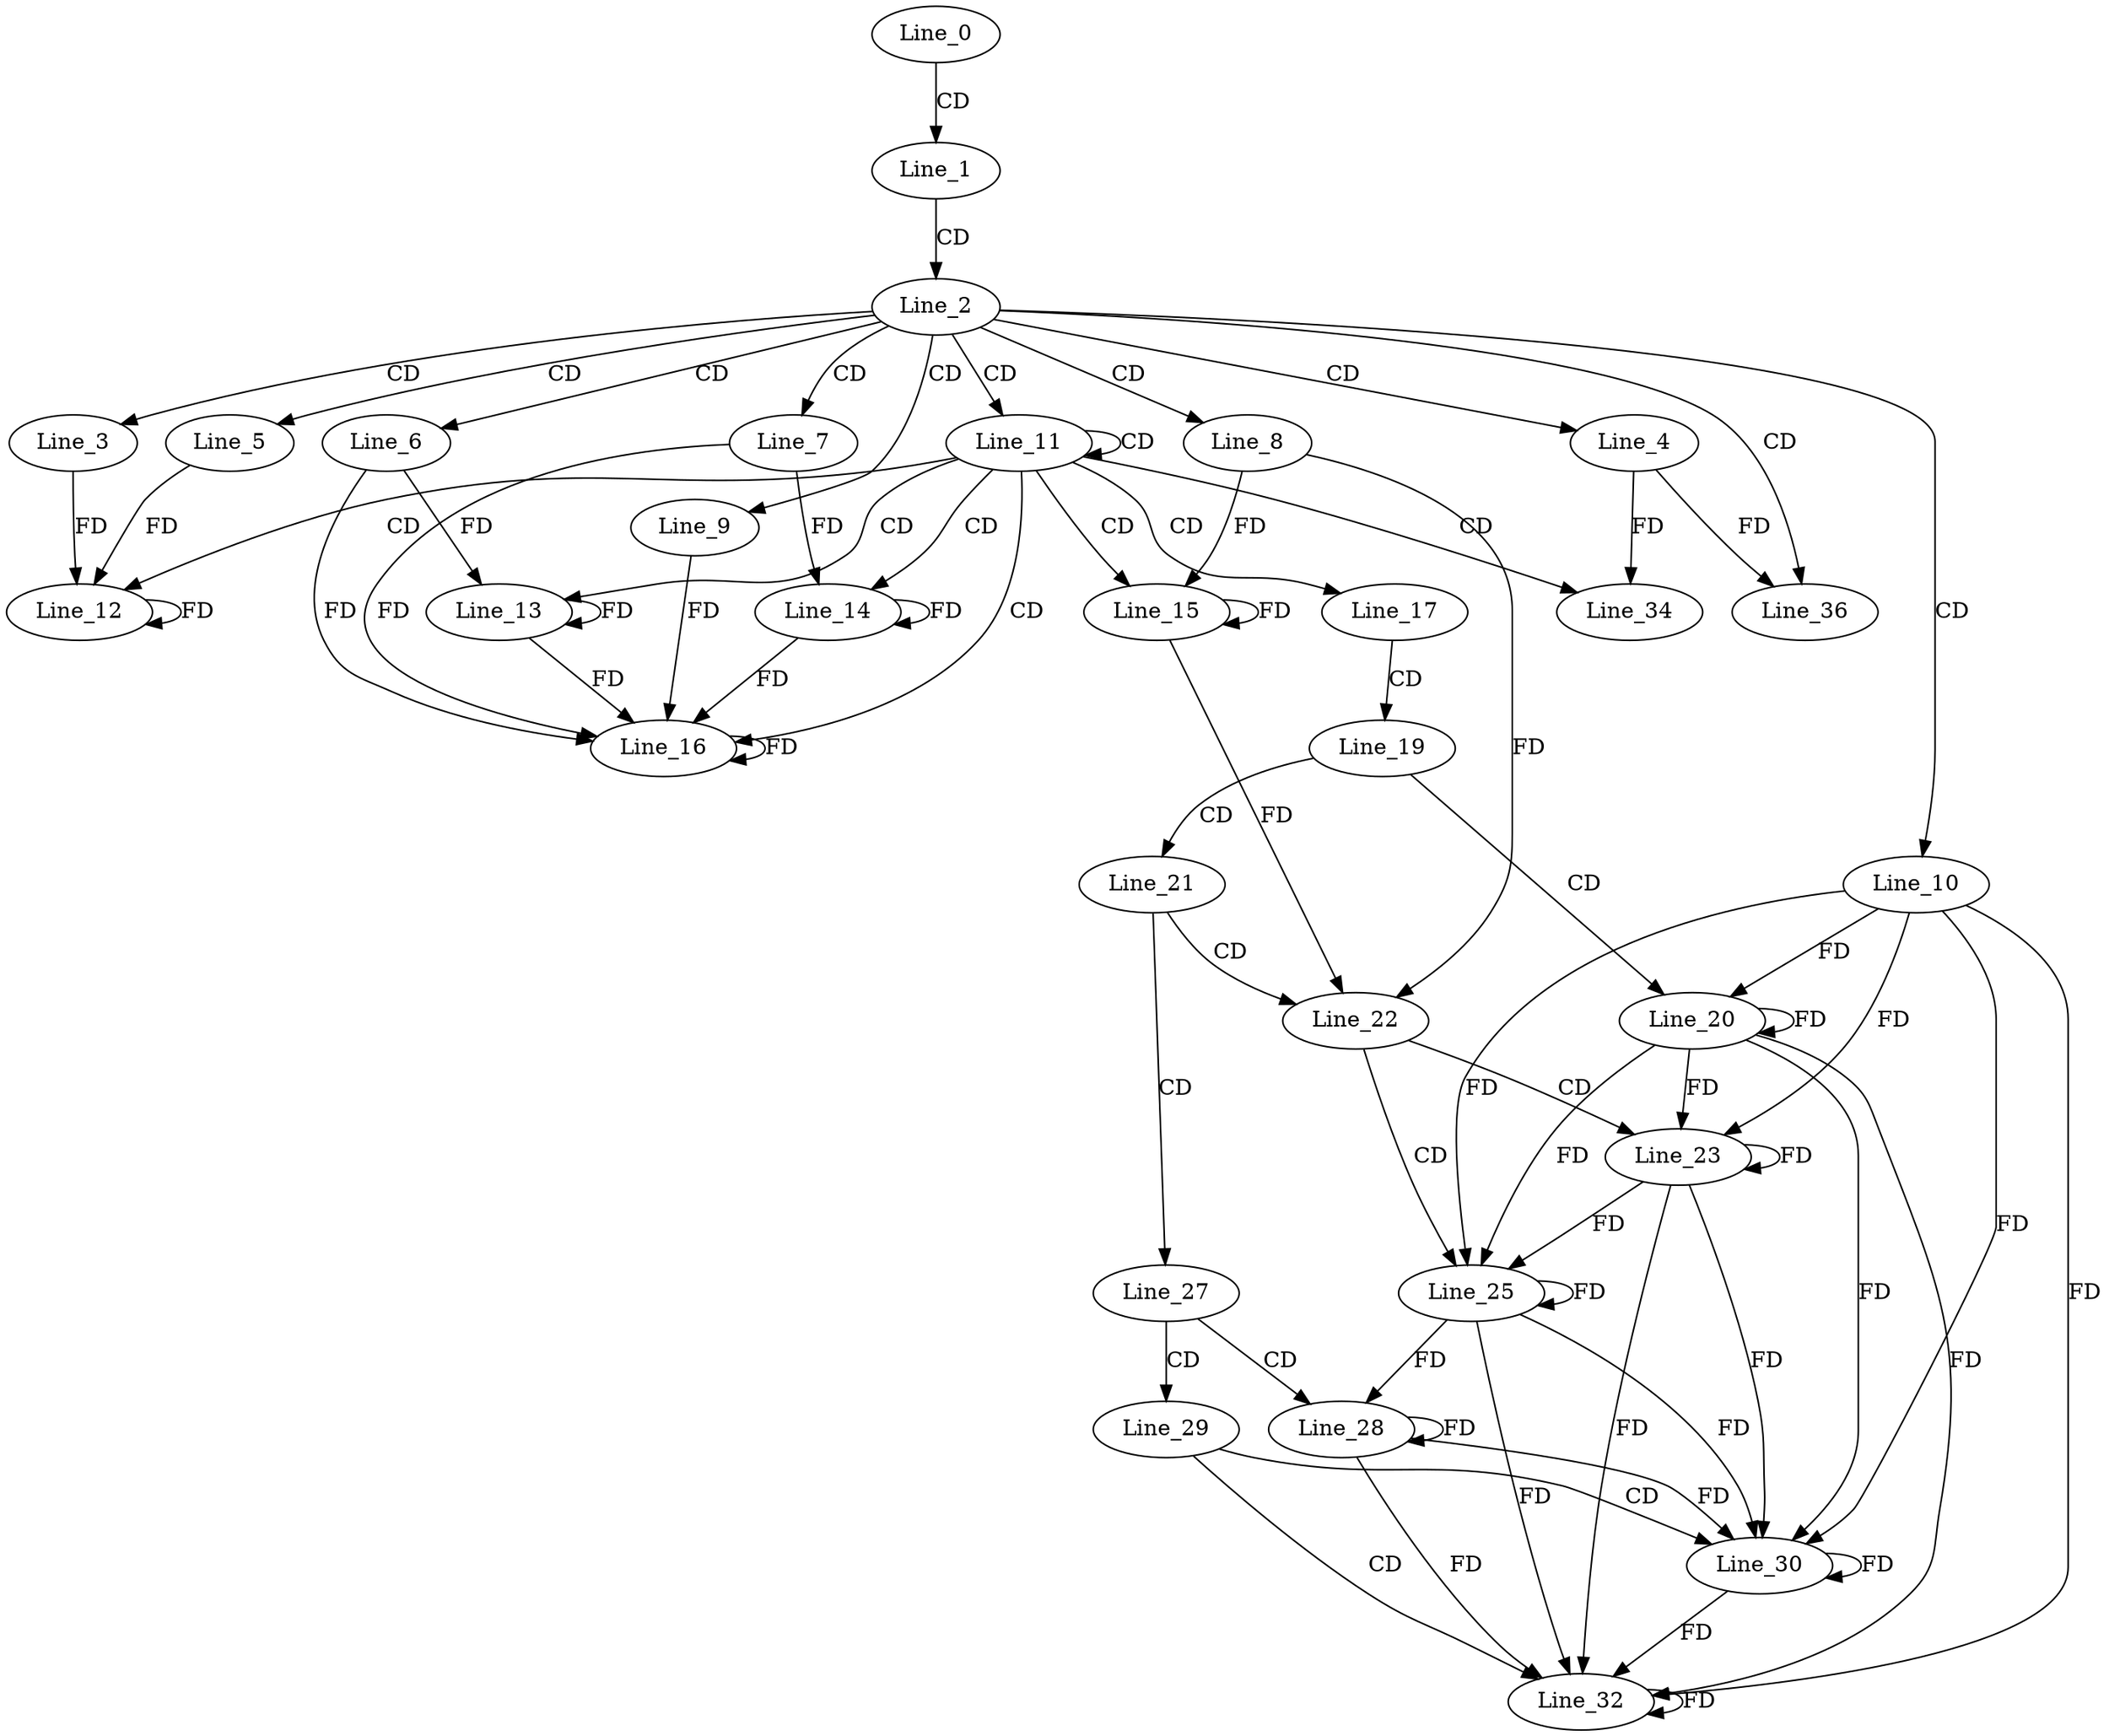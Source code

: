 digraph G {
  Line_0;
  Line_1;
  Line_2;
  Line_3;
  Line_4;
  Line_5;
  Line_6;
  Line_7;
  Line_8;
  Line_9;
  Line_10;
  Line_11;
  Line_12;
  Line_12;
  Line_12;
  Line_13;
  Line_13;
  Line_14;
  Line_14;
  Line_15;
  Line_15;
  Line_16;
  Line_17;
  Line_19;
  Line_20;
  Line_21;
  Line_22;
  Line_23;
  Line_25;
  Line_27;
  Line_28;
  Line_29;
  Line_30;
  Line_32;
  Line_34;
  Line_36;
  Line_0 -> Line_1 [ label="CD" ];
  Line_1 -> Line_2 [ label="CD" ];
  Line_2 -> Line_3 [ label="CD" ];
  Line_2 -> Line_4 [ label="CD" ];
  Line_2 -> Line_5 [ label="CD" ];
  Line_2 -> Line_6 [ label="CD" ];
  Line_2 -> Line_7 [ label="CD" ];
  Line_2 -> Line_8 [ label="CD" ];
  Line_2 -> Line_9 [ label="CD" ];
  Line_2 -> Line_10 [ label="CD" ];
  Line_2 -> Line_11 [ label="CD" ];
  Line_11 -> Line_11 [ label="CD" ];
  Line_11 -> Line_12 [ label="CD" ];
  Line_12 -> Line_12 [ label="FD" ];
  Line_5 -> Line_12 [ label="FD" ];
  Line_3 -> Line_12 [ label="FD" ];
  Line_11 -> Line_13 [ label="CD" ];
  Line_13 -> Line_13 [ label="FD" ];
  Line_6 -> Line_13 [ label="FD" ];
  Line_11 -> Line_14 [ label="CD" ];
  Line_14 -> Line_14 [ label="FD" ];
  Line_7 -> Line_14 [ label="FD" ];
  Line_11 -> Line_15 [ label="CD" ];
  Line_15 -> Line_15 [ label="FD" ];
  Line_8 -> Line_15 [ label="FD" ];
  Line_11 -> Line_16 [ label="CD" ];
  Line_16 -> Line_16 [ label="FD" ];
  Line_9 -> Line_16 [ label="FD" ];
  Line_13 -> Line_16 [ label="FD" ];
  Line_6 -> Line_16 [ label="FD" ];
  Line_14 -> Line_16 [ label="FD" ];
  Line_7 -> Line_16 [ label="FD" ];
  Line_11 -> Line_17 [ label="CD" ];
  Line_17 -> Line_19 [ label="CD" ];
  Line_19 -> Line_20 [ label="CD" ];
  Line_20 -> Line_20 [ label="FD" ];
  Line_10 -> Line_20 [ label="FD" ];
  Line_19 -> Line_21 [ label="CD" ];
  Line_21 -> Line_22 [ label="CD" ];
  Line_15 -> Line_22 [ label="FD" ];
  Line_8 -> Line_22 [ label="FD" ];
  Line_22 -> Line_23 [ label="CD" ];
  Line_20 -> Line_23 [ label="FD" ];
  Line_23 -> Line_23 [ label="FD" ];
  Line_10 -> Line_23 [ label="FD" ];
  Line_22 -> Line_25 [ label="CD" ];
  Line_20 -> Line_25 [ label="FD" ];
  Line_23 -> Line_25 [ label="FD" ];
  Line_25 -> Line_25 [ label="FD" ];
  Line_10 -> Line_25 [ label="FD" ];
  Line_21 -> Line_27 [ label="CD" ];
  Line_27 -> Line_28 [ label="CD" ];
  Line_25 -> Line_28 [ label="FD" ];
  Line_28 -> Line_28 [ label="FD" ];
  Line_27 -> Line_29 [ label="CD" ];
  Line_29 -> Line_30 [ label="CD" ];
  Line_20 -> Line_30 [ label="FD" ];
  Line_23 -> Line_30 [ label="FD" ];
  Line_25 -> Line_30 [ label="FD" ];
  Line_28 -> Line_30 [ label="FD" ];
  Line_30 -> Line_30 [ label="FD" ];
  Line_10 -> Line_30 [ label="FD" ];
  Line_29 -> Line_32 [ label="CD" ];
  Line_20 -> Line_32 [ label="FD" ];
  Line_23 -> Line_32 [ label="FD" ];
  Line_25 -> Line_32 [ label="FD" ];
  Line_28 -> Line_32 [ label="FD" ];
  Line_30 -> Line_32 [ label="FD" ];
  Line_32 -> Line_32 [ label="FD" ];
  Line_10 -> Line_32 [ label="FD" ];
  Line_11 -> Line_34 [ label="CD" ];
  Line_4 -> Line_34 [ label="FD" ];
  Line_2 -> Line_36 [ label="CD" ];
  Line_4 -> Line_36 [ label="FD" ];
}
